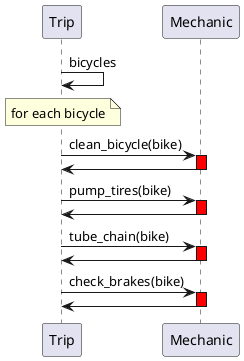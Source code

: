 'Initial design of an Trip to Mechanic interface
'This design fails since Trip is directing Mechanic on how to prepare a bicycle
'This is tightly coupling Trip to Mechanic
@startuml Trip - Mechanic interface
Trip -> Trip : bicycles
Note over Trip
for each bicycle
endNote
Trip -> Mechanic --++ #red : clean_bicycle(bike)
Mechanic -> Trip --
Trip -> Mechanic --++ #red : pump_tires(bike)
Mechanic -> Trip --
Trip -> Mechanic --++ #red : tube_chain(bike)
Mechanic -> Trip --
Trip -> Mechanic --++ #red : check_brakes(bike)
Mechanic -> Trip --
@enduml